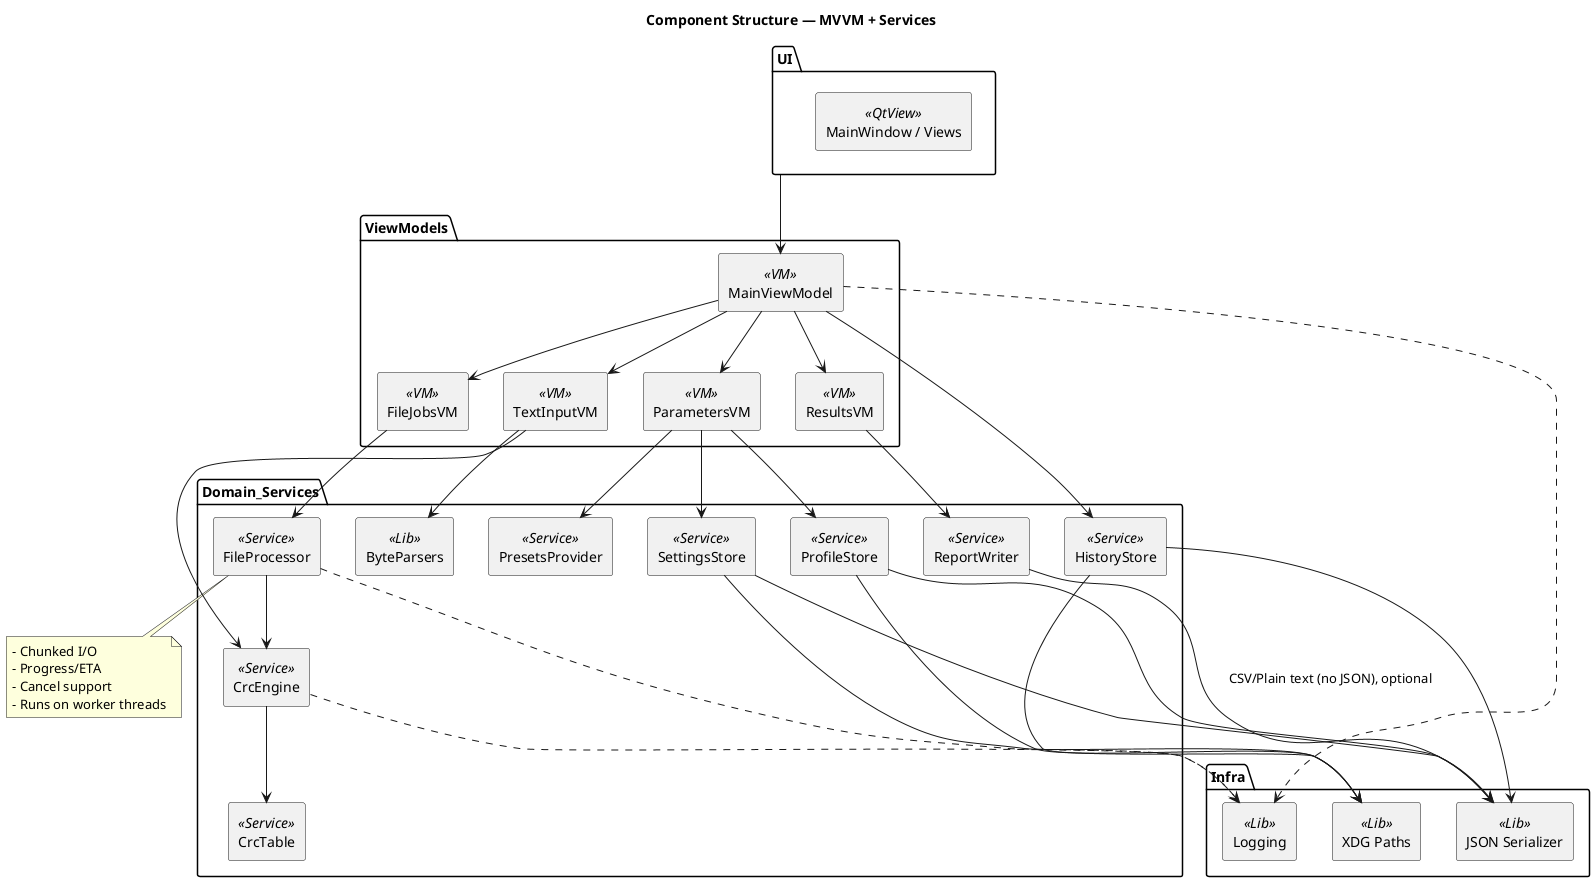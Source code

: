 @startuml Components
title Component Structure — MVVM + Services

skinparam componentStyle rectangle
skinparam shadowing false

package UI {
  [MainWindow / Views] <<QtView>>
}

package ViewModels {
  [MainViewModel] <<VM>>
  [ParametersVM] <<VM>>
  [TextInputVM] <<VM>>
  [FileJobsVM] <<VM>>
  [ResultsVM] <<VM>>
}

package Domain_Services {
  [CrcEngine] <<Service>>
  [CrcTable] <<Service>>
  [ByteParsers] <<Lib>>
  [PresetsProvider] <<Service>>
  [ProfileStore] <<Service>>
  [SettingsStore] <<Service>>
  [HistoryStore] <<Service>>
  [FileProcessor] <<Service>>
  [ReportWriter] <<Service>>
}

package Infra {
  [JSON Serializer] <<Lib>>
  [XDG Paths] <<Lib>>
  [Logging] <<Lib>>
}

UI -down-> [MainViewModel]
[MainViewModel] -down-> [ParametersVM]
[MainViewModel] -down-> [TextInputVM]
[MainViewModel] -down-> [FileJobsVM]
[MainViewModel] -down-> [ResultsVM]

[ParametersVM] --> [PresetsProvider]
[ParametersVM] --> [ProfileStore]
[ParametersVM] --> [SettingsStore]

[TextInputVM] --> [ByteParsers]
[TextInputVM] --> [CrcEngine]

[FileJobsVM] --> [FileProcessor]
[FileProcessor] --> [CrcEngine]

[ResultsVM] --> [ReportWriter]
[MainViewModel] --> [HistoryStore]

[ProfileStore] --> [JSON Serializer]
[SettingsStore] --> [JSON Serializer]
[HistoryStore] --> [JSON Serializer]
[ProfileStore] --> [XDG Paths]
[SettingsStore] --> [XDG Paths]
[HistoryStore] --> [XDG Paths]

[CrcEngine] --> [CrcTable]
[ReportWriter] --> [JSON Serializer] : CSV/Plain text (no JSON), optional

[MainViewModel] ..> [Logging]
[FileProcessor] ..> [Logging]
[CrcEngine] ..> [Logging]

note bottom of [FileProcessor]
- Chunked I/O
- Progress/ETA
- Cancel support
- Runs on worker threads
end note

@enduml